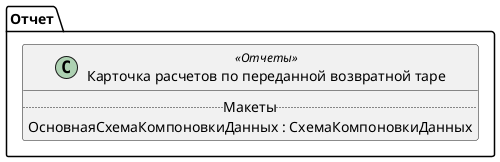 ﻿@startuml КарточкаРасчетовПоПереданнойВозвратнойТаре
'!include templates.wsd
'..\include templates.wsd
class Отчет.КарточкаРасчетовПоПереданнойВозвратнойТаре as "Карточка расчетов по переданной возвратной таре" <<Отчеты>>
{
..Макеты..
ОсновнаяСхемаКомпоновкиДанных : СхемаКомпоновкиДанных
}
@enduml
